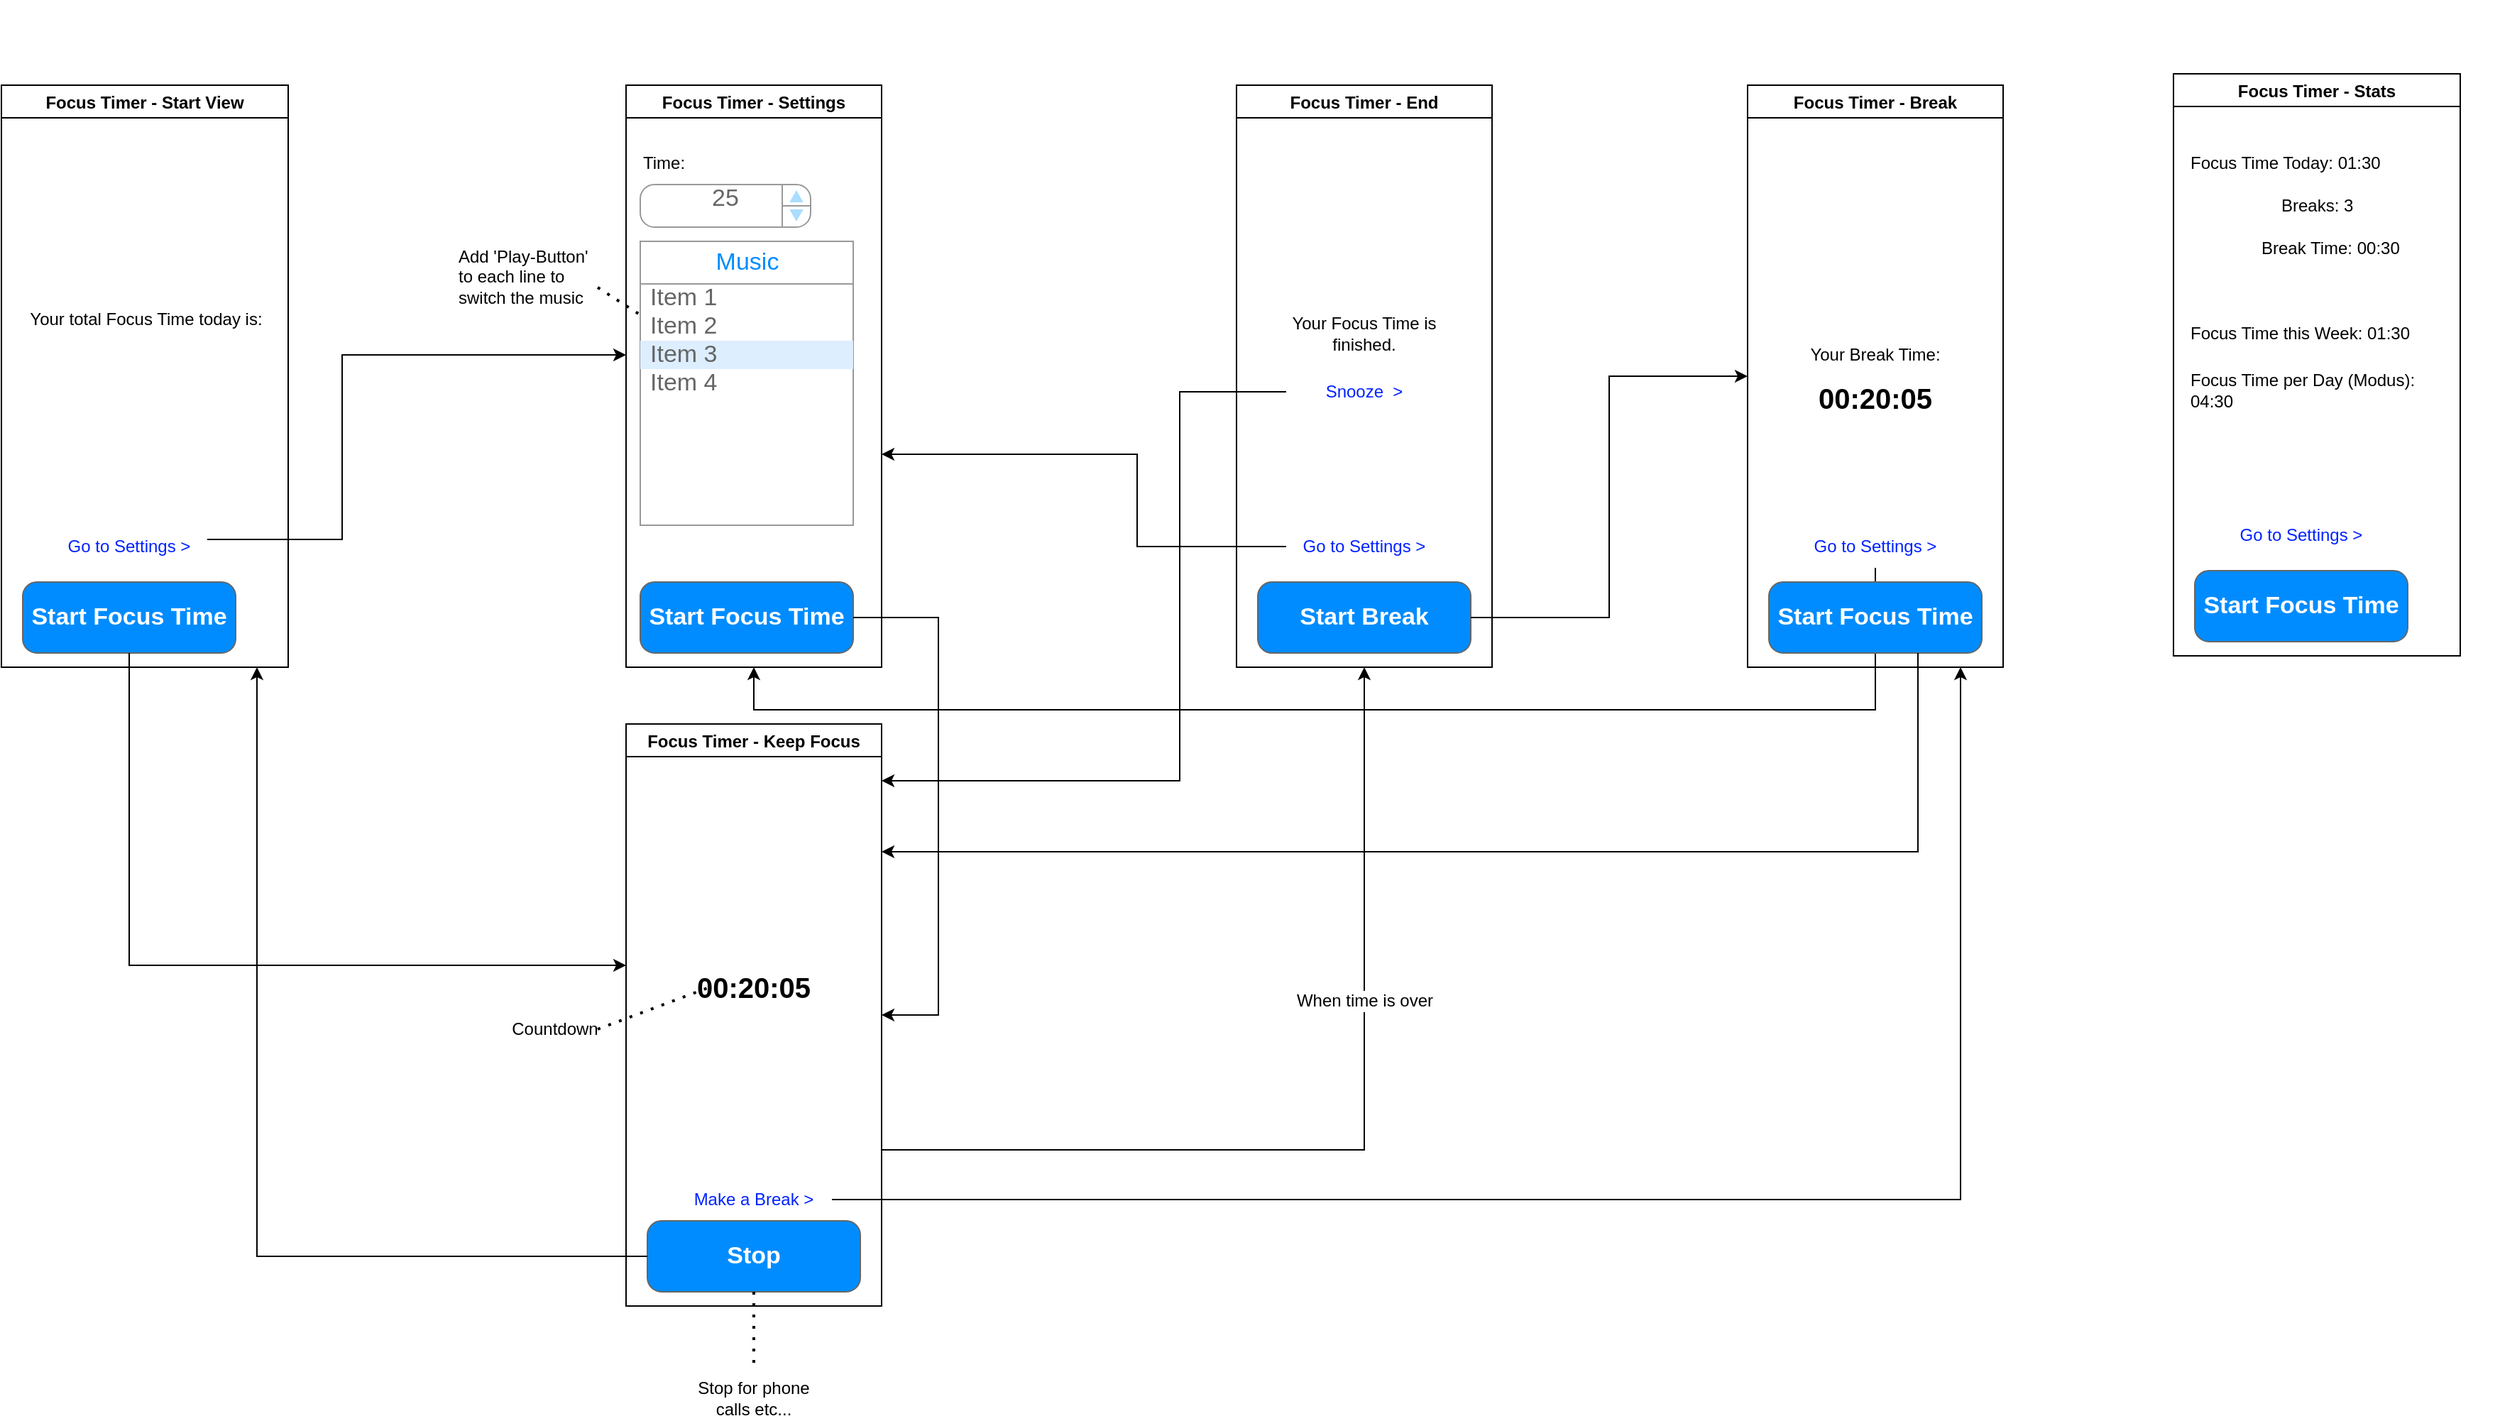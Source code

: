 <mxfile version="20.4.1" type="device"><diagram name="Page-1" id="f1b7ffb7-ca1e-a977-7cf5-a751b3c06c05"><mxGraphModel dx="2248" dy="705" grid="1" gridSize="10" guides="1" tooltips="1" connect="1" arrows="1" fold="1" page="1" pageScale="1" pageWidth="826" pageHeight="1169" background="#ffffff" math="0" shadow="0"><root><mxCell id="0"/><mxCell id="1" parent="0"/><mxCell id="MVP5gotej_pAPhnF4T3n-219" value="" style="endArrow=classic;html=1;rounded=0;fontSize=12;fontColor=#0022FF;align=center;edgeStyle=elbowEdgeStyle;elbow=vertical;" parent="1" source="MVP5gotej_pAPhnF4T3n-218" target="MVP5gotej_pAPhnF4T3n-155" edge="1"><mxGeometry width="50" height="50" relative="1" as="geometry"><mxPoint x="295" y="415" as="sourcePoint"/><mxPoint x="10" y="340" as="targetPoint"/><Array as="points"><mxPoint x="530" y="520"/><mxPoint x="450" y="360"/><mxPoint x="520" y="520"/><mxPoint x="520" y="520"/></Array></mxGeometry></mxCell><mxCell id="MVP5gotej_pAPhnF4T3n-155" value="Focus Timer - Settings" style="swimlane;" parent="1" vertex="1"><mxGeometry x="-180" y="80" width="180" height="410" as="geometry"/></mxCell><mxCell id="MVP5gotej_pAPhnF4T3n-157" value="25" style="strokeWidth=1;shadow=0;dashed=0;align=center;html=1;shape=mxgraph.mockup.forms.spinner;strokeColor=#999999;spinLayout=right;spinStyle=normal;adjStyle=triangle;fillColor=#aaddff;fontSize=17;fontColor=#666666;mainText=;html=1;overflow=fill;" parent="MVP5gotej_pAPhnF4T3n-155" vertex="1"><mxGeometry x="10" y="70" width="120" height="30" as="geometry"/></mxCell><mxCell id="MVP5gotej_pAPhnF4T3n-158" value="Time:" style="text;html=1;strokeColor=none;fillColor=none;align=left;verticalAlign=middle;whiteSpace=wrap;rounded=0;" parent="MVP5gotej_pAPhnF4T3n-155" vertex="1"><mxGeometry x="10" y="40" width="60" height="30" as="geometry"/></mxCell><mxCell id="MVP5gotej_pAPhnF4T3n-165" value="Start Focus Time" style="strokeWidth=1;shadow=0;dashed=0;align=center;html=1;shape=mxgraph.mockup.buttons.button;strokeColor=#666666;fontColor=#ffffff;mainText=;buttonStyle=round;fontSize=17;fontStyle=1;fillColor=#008cff;whiteSpace=wrap;" parent="MVP5gotej_pAPhnF4T3n-155" vertex="1"><mxGeometry x="10" y="350" width="150" height="50" as="geometry"/></mxCell><mxCell id="MVP5gotej_pAPhnF4T3n-159" value="" style="strokeWidth=1;shadow=0;dashed=0;align=center;html=1;shape=mxgraph.mockup.forms.rrect;rSize=0;strokeColor=#999999;fillColor=#ffffff;" parent="MVP5gotej_pAPhnF4T3n-155" vertex="1"><mxGeometry x="10" y="110" width="150" height="200" as="geometry"/></mxCell><mxCell id="MVP5gotej_pAPhnF4T3n-160" value="Music" style="strokeWidth=1;shadow=0;dashed=0;align=center;html=1;shape=mxgraph.mockup.forms.rrect;rSize=0;strokeColor=#999999;fontColor=#008cff;fontSize=17;fillColor=#ffffff;resizeWidth=1;" parent="MVP5gotej_pAPhnF4T3n-159" vertex="1"><mxGeometry width="150" height="30" relative="1" as="geometry"/></mxCell><mxCell id="MVP5gotej_pAPhnF4T3n-161" value="Item 1" style="strokeWidth=1;shadow=0;dashed=0;align=center;html=1;shape=mxgraph.mockup.forms.anchor;fontSize=17;fontColor=#666666;align=left;spacingLeft=5;resizeWidth=1;" parent="MVP5gotej_pAPhnF4T3n-159" vertex="1"><mxGeometry width="150" height="20" relative="1" as="geometry"><mxPoint y="30" as="offset"/></mxGeometry></mxCell><mxCell id="MVP5gotej_pAPhnF4T3n-162" value="Item 2" style="strokeWidth=1;shadow=0;dashed=0;align=center;html=1;shape=mxgraph.mockup.forms.anchor;fontSize=17;fontColor=#666666;align=left;spacingLeft=5;resizeWidth=1;" parent="MVP5gotej_pAPhnF4T3n-159" vertex="1"><mxGeometry width="150" height="20" relative="1" as="geometry"><mxPoint y="50" as="offset"/></mxGeometry></mxCell><mxCell id="MVP5gotej_pAPhnF4T3n-163" value="Item 3" style="strokeWidth=1;shadow=0;dashed=0;align=center;html=1;shape=mxgraph.mockup.forms.rrect;rSize=0;fontSize=17;fontColor=#666666;align=left;spacingLeft=5;fillColor=#ddeeff;strokeColor=none;resizeWidth=1;" parent="MVP5gotej_pAPhnF4T3n-159" vertex="1"><mxGeometry width="150" height="20" relative="1" as="geometry"><mxPoint y="70" as="offset"/></mxGeometry></mxCell><mxCell id="MVP5gotej_pAPhnF4T3n-164" value="Item 4" style="strokeWidth=1;shadow=0;dashed=0;align=center;html=1;shape=mxgraph.mockup.forms.anchor;fontSize=17;fontColor=#666666;align=left;spacingLeft=5;resizeWidth=1;" parent="MVP5gotej_pAPhnF4T3n-159" vertex="1"><mxGeometry width="150" height="20" relative="1" as="geometry"><mxPoint y="90" as="offset"/></mxGeometry></mxCell><mxCell id="MVP5gotej_pAPhnF4T3n-166" value="Add 'Play-Button' to each line to switch the music" style="text;html=1;strokeColor=none;fillColor=none;align=left;verticalAlign=middle;whiteSpace=wrap;rounded=0;" parent="1" vertex="1"><mxGeometry x="-300" y="200" width="100" height="30" as="geometry"/></mxCell><mxCell id="MVP5gotej_pAPhnF4T3n-167" value="" style="endArrow=none;dashed=1;html=1;dashPattern=1 3;strokeWidth=2;rounded=0;exitX=1;exitY=0.75;exitDx=0;exitDy=0;" parent="1" source="MVP5gotej_pAPhnF4T3n-166" target="MVP5gotej_pAPhnF4T3n-159" edge="1"><mxGeometry width="50" height="50" relative="1" as="geometry"><mxPoint x="-120" y="580" as="sourcePoint"/><mxPoint x="-70" y="530" as="targetPoint"/></mxGeometry></mxCell><mxCell id="MVP5gotej_pAPhnF4T3n-168" value="Focus Timer - Break" style="swimlane;" parent="1" vertex="1"><mxGeometry x="610" y="80" width="180" height="410" as="geometry"/></mxCell><mxCell id="MVP5gotej_pAPhnF4T3n-179" value="Your Break Time:" style="text;html=1;strokeColor=none;fillColor=none;align=center;verticalAlign=middle;whiteSpace=wrap;rounded=0;" parent="MVP5gotej_pAPhnF4T3n-168" vertex="1"><mxGeometry x="35" y="175" width="110" height="30" as="geometry"/></mxCell><mxCell id="MVP5gotej_pAPhnF4T3n-180" value="00:20:05" style="text;html=1;strokeColor=none;fillColor=none;align=center;verticalAlign=middle;whiteSpace=wrap;rounded=0;fontStyle=1;fontSize=20;" parent="MVP5gotej_pAPhnF4T3n-168" vertex="1"><mxGeometry x="60" y="205" width="60" height="30" as="geometry"/></mxCell><mxCell id="MVP5gotej_pAPhnF4T3n-181" value="Start Focus Time" style="strokeWidth=1;shadow=0;dashed=0;align=center;html=1;shape=mxgraph.mockup.buttons.button;strokeColor=#666666;fontColor=#ffffff;mainText=;buttonStyle=round;fontSize=17;fontStyle=1;fillColor=#008cff;whiteSpace=wrap;" parent="MVP5gotej_pAPhnF4T3n-168" vertex="1"><mxGeometry x="15" y="350" width="150" height="50" as="geometry"/></mxCell><mxCell id="MVP5gotej_pAPhnF4T3n-218" value="Go to Settings &amp;gt;" style="text;html=1;strokeColor=none;fillColor=none;align=center;verticalAlign=middle;whiteSpace=wrap;rounded=0;fontSize=12;fontStyle=0;fontColor=#0022FF;" parent="MVP5gotej_pAPhnF4T3n-168" vertex="1"><mxGeometry x="35" y="310" width="110" height="30" as="geometry"/></mxCell><mxCell id="MVP5gotej_pAPhnF4T3n-186" value="Focus Timer - Keep Focus" style="swimlane;" parent="1" vertex="1"><mxGeometry x="-180" y="530" width="180" height="410" as="geometry"/></mxCell><mxCell id="MVP5gotej_pAPhnF4T3n-189" value="Stop" style="strokeWidth=1;shadow=0;dashed=0;align=center;html=1;shape=mxgraph.mockup.buttons.button;strokeColor=#666666;fontColor=#ffffff;mainText=;buttonStyle=round;fontSize=17;fontStyle=1;fillColor=#008cff;whiteSpace=wrap;" parent="MVP5gotej_pAPhnF4T3n-186" vertex="1"><mxGeometry x="15" y="350" width="150" height="50" as="geometry"/></mxCell><mxCell id="MVP5gotej_pAPhnF4T3n-200" value="00:20:05" style="text;html=1;strokeColor=none;fillColor=none;align=center;verticalAlign=middle;whiteSpace=wrap;rounded=0;fontStyle=1;fontSize=20;" parent="MVP5gotej_pAPhnF4T3n-186" vertex="1"><mxGeometry x="60" y="170" width="60" height="30" as="geometry"/></mxCell><mxCell id="MVP5gotej_pAPhnF4T3n-231" value="Make a Break &amp;gt;" style="text;html=1;strokeColor=none;fillColor=none;align=center;verticalAlign=middle;whiteSpace=wrap;rounded=0;fontSize=12;fontStyle=0;fontColor=#0022FF;" parent="MVP5gotej_pAPhnF4T3n-186" vertex="1"><mxGeometry x="35" y="320" width="110" height="30" as="geometry"/></mxCell><mxCell id="MVP5gotej_pAPhnF4T3n-199" value="" style="endArrow=classic;html=1;rounded=0;fontSize=20;edgeStyle=orthogonalEdgeStyle;" parent="1" source="MVP5gotej_pAPhnF4T3n-231" target="MVP5gotej_pAPhnF4T3n-168" edge="1"><mxGeometry width="50" height="50" relative="1" as="geometry"><mxPoint x="90" y="580" as="sourcePoint"/><mxPoint x="140" y="530" as="targetPoint"/><Array as="points"><mxPoint x="760" y="865"/></Array></mxGeometry></mxCell><mxCell id="MVP5gotej_pAPhnF4T3n-201" value="Countdown" style="text;html=1;strokeColor=none;fillColor=none;align=center;verticalAlign=middle;whiteSpace=wrap;rounded=0;fontSize=12;" parent="1" vertex="1"><mxGeometry x="-260" y="730" width="60" height="30" as="geometry"/></mxCell><mxCell id="MVP5gotej_pAPhnF4T3n-204" value="" style="endArrow=none;dashed=1;html=1;dashPattern=1 3;strokeWidth=2;rounded=0;fontSize=12;exitX=1;exitY=0.5;exitDx=0;exitDy=0;entryX=0;entryY=0.5;entryDx=0;entryDy=0;" parent="1" source="MVP5gotej_pAPhnF4T3n-201" target="MVP5gotej_pAPhnF4T3n-200" edge="1"><mxGeometry width="50" height="50" relative="1" as="geometry"><mxPoint x="80" y="720" as="sourcePoint"/><mxPoint x="130" y="670" as="targetPoint"/></mxGeometry></mxCell><mxCell id="MVP5gotej_pAPhnF4T3n-205" value="" style="endArrow=classic;html=1;rounded=0;fontSize=12;edgeStyle=elbowEdgeStyle;" parent="1" source="MVP5gotej_pAPhnF4T3n-165" target="MVP5gotej_pAPhnF4T3n-186" edge="1"><mxGeometry width="50" height="50" relative="1" as="geometry"><mxPoint x="80" y="550" as="sourcePoint"/><mxPoint x="130" y="500" as="targetPoint"/><Array as="points"><mxPoint x="40" y="370"/></Array></mxGeometry></mxCell><mxCell id="MVP5gotej_pAPhnF4T3n-207" value="Focus Timer - End" style="swimlane;" parent="1" vertex="1"><mxGeometry x="250" y="80" width="180" height="410" as="geometry"/></mxCell><mxCell id="MVP5gotej_pAPhnF4T3n-208" value="Your Focus Time is finished." style="text;html=1;strokeColor=none;fillColor=none;align=center;verticalAlign=middle;whiteSpace=wrap;rounded=0;" parent="MVP5gotej_pAPhnF4T3n-207" vertex="1"><mxGeometry x="35" y="160" width="110" height="30" as="geometry"/></mxCell><mxCell id="MVP5gotej_pAPhnF4T3n-210" value="Start Break" style="strokeWidth=1;shadow=0;dashed=0;align=center;html=1;shape=mxgraph.mockup.buttons.button;strokeColor=#666666;fontColor=#ffffff;mainText=;buttonStyle=round;fontSize=17;fontStyle=1;fillColor=#008cff;whiteSpace=wrap;" parent="MVP5gotej_pAPhnF4T3n-207" vertex="1"><mxGeometry x="15" y="350" width="150" height="50" as="geometry"/></mxCell><mxCell id="MVP5gotej_pAPhnF4T3n-212" value="Go to Settings &amp;gt;" style="text;html=1;strokeColor=none;fillColor=none;align=center;verticalAlign=middle;whiteSpace=wrap;rounded=0;fontSize=12;fontStyle=0;fontColor=#0022FF;" parent="MVP5gotej_pAPhnF4T3n-207" vertex="1"><mxGeometry x="35" y="310" width="110" height="30" as="geometry"/></mxCell><mxCell id="TDfAbqtwtTDkD66b4viC-1" value="Snooze&amp;nbsp; &amp;gt;" style="text;html=1;strokeColor=none;fillColor=none;align=center;verticalAlign=middle;whiteSpace=wrap;rounded=0;fontSize=12;fontStyle=0;fontColor=#0022FF;" vertex="1" parent="MVP5gotej_pAPhnF4T3n-207"><mxGeometry x="35" y="201" width="110" height="30" as="geometry"/></mxCell><mxCell id="MVP5gotej_pAPhnF4T3n-216" value="" style="endArrow=classic;html=1;rounded=0;fontSize=12;fontColor=#0022FF;align=center;edgeStyle=elbowEdgeStyle;" parent="1" source="MVP5gotej_pAPhnF4T3n-212" target="MVP5gotej_pAPhnF4T3n-155" edge="1"><mxGeometry width="50" height="50" relative="1" as="geometry"><mxPoint x="200" y="520" as="sourcePoint"/><mxPoint x="250" y="470" as="targetPoint"/><Array as="points"><mxPoint x="180" y="340"/></Array></mxGeometry></mxCell><mxCell id="MVP5gotej_pAPhnF4T3n-217" value="" style="endArrow=classic;html=1;rounded=0;fontSize=12;fontColor=#0022FF;edgeStyle=orthogonalEdgeStyle;" parent="1" source="MVP5gotej_pAPhnF4T3n-210" target="MVP5gotej_pAPhnF4T3n-168" edge="1"><mxGeometry width="50" height="50" relative="1" as="geometry"><mxPoint x="510" y="610" as="sourcePoint"/><mxPoint x="560" y="560" as="targetPoint"/></mxGeometry></mxCell><mxCell id="MVP5gotej_pAPhnF4T3n-220" value="" style="endArrow=classic;html=1;rounded=0;fontSize=12;fontColor=#0022FF;elbow=vertical;edgeStyle=elbowEdgeStyle;" parent="1" source="MVP5gotej_pAPhnF4T3n-181" target="MVP5gotej_pAPhnF4T3n-186" edge="1"><mxGeometry width="50" height="50" relative="1" as="geometry"><mxPoint x="510" y="660" as="sourcePoint"/><mxPoint x="560" y="610" as="targetPoint"/><Array as="points"><mxPoint x="730" y="620"/><mxPoint x="330" y="670"/></Array></mxGeometry></mxCell><mxCell id="MVP5gotej_pAPhnF4T3n-221" value="" style="endArrow=classic;html=1;rounded=0;fontSize=12;fontColor=#0022FF;entryX=0.5;entryY=1;entryDx=0;entryDy=0;edgeStyle=elbowEdgeStyle;" parent="1" source="MVP5gotej_pAPhnF4T3n-186" target="MVP5gotej_pAPhnF4T3n-207" edge="1"><mxGeometry width="50" height="50" relative="1" as="geometry"><mxPoint x="350" y="790" as="sourcePoint"/><mxPoint x="400" y="740" as="targetPoint"/><Array as="points"><mxPoint x="340" y="830"/><mxPoint x="340" y="600"/></Array></mxGeometry></mxCell><mxCell id="MVP5gotej_pAPhnF4T3n-222" value="When time is over" style="edgeLabel;html=1;align=center;verticalAlign=middle;resizable=0;points=[];fontSize=12;fontColor=#000000;" parent="MVP5gotej_pAPhnF4T3n-221" vertex="1" connectable="0"><mxGeometry x="0.309" relative="1" as="geometry"><mxPoint as="offset"/></mxGeometry></mxCell><mxCell id="MVP5gotej_pAPhnF4T3n-223" value="" style="shape=image;html=1;verticalAlign=top;verticalLabelPosition=bottom;labelBackgroundColor=#ffffff;imageAspect=0;aspect=fixed;image=https://cdn2.iconfinder.com/data/icons/user-interface-169/32/bell-128.png;fontSize=12;fontColor=#000000;" parent="1" vertex="1"><mxGeometry x="314" y="20" width="52" height="52" as="geometry"/></mxCell><mxCell id="MVP5gotej_pAPhnF4T3n-232" value="Stop for phone calls etc..." style="text;html=1;strokeColor=none;fillColor=none;align=center;verticalAlign=middle;whiteSpace=wrap;rounded=0;fontSize=12;fontColor=#000000;" parent="1" vertex="1"><mxGeometry x="-135" y="990" width="90" height="30" as="geometry"/></mxCell><mxCell id="MVP5gotej_pAPhnF4T3n-234" value="" style="endArrow=none;dashed=1;html=1;dashPattern=1 3;strokeWidth=2;rounded=0;fontSize=12;fontColor=#000000;" parent="1" target="MVP5gotej_pAPhnF4T3n-189" edge="1"><mxGeometry width="50" height="50" relative="1" as="geometry"><mxPoint x="-90" y="980" as="sourcePoint"/><mxPoint x="440" y="740" as="targetPoint"/></mxGeometry></mxCell><mxCell id="hmSVjqWT71PVAOj1vNmM-1" value="Focus Timer - Stats" style="swimlane;" parent="1" vertex="1"><mxGeometry x="910" y="72" width="202" height="410" as="geometry"/></mxCell><mxCell id="hmSVjqWT71PVAOj1vNmM-4" value="Start Focus Time" style="strokeWidth=1;shadow=0;dashed=0;align=center;html=1;shape=mxgraph.mockup.buttons.button;strokeColor=#666666;fontColor=#ffffff;mainText=;buttonStyle=round;fontSize=17;fontStyle=1;fillColor=#008cff;whiteSpace=wrap;" parent="hmSVjqWT71PVAOj1vNmM-1" vertex="1"><mxGeometry x="15" y="350" width="150" height="50" as="geometry"/></mxCell><mxCell id="hmSVjqWT71PVAOj1vNmM-5" value="Go to Settings &amp;gt;" style="text;html=1;strokeColor=none;fillColor=none;align=center;verticalAlign=middle;whiteSpace=wrap;rounded=0;fontSize=12;fontStyle=0;fontColor=#0022FF;" parent="hmSVjqWT71PVAOj1vNmM-1" vertex="1"><mxGeometry x="35" y="310" width="110" height="30" as="geometry"/></mxCell><mxCell id="hmSVjqWT71PVAOj1vNmM-6" value="Focus Time Today: 01:30" style="text;html=1;strokeColor=none;fillColor=none;align=left;verticalAlign=middle;whiteSpace=wrap;rounded=0;" parent="hmSVjqWT71PVAOj1vNmM-1" vertex="1"><mxGeometry x="10" y="48" width="155" height="30" as="geometry"/></mxCell><mxCell id="hmSVjqWT71PVAOj1vNmM-7" value="Break Time: 00:30" style="text;html=1;strokeColor=none;fillColor=none;align=left;verticalAlign=middle;whiteSpace=wrap;rounded=0;" parent="hmSVjqWT71PVAOj1vNmM-1" vertex="1"><mxGeometry x="60" y="108" width="155" height="30" as="geometry"/></mxCell><mxCell id="hmSVjqWT71PVAOj1vNmM-8" value="Breaks: 3" style="text;html=1;strokeColor=none;fillColor=none;align=left;verticalAlign=middle;whiteSpace=wrap;rounded=0;" parent="hmSVjqWT71PVAOj1vNmM-1" vertex="1"><mxGeometry x="74" y="78" width="155" height="30" as="geometry"/></mxCell><mxCell id="hmSVjqWT71PVAOj1vNmM-9" value="Focus Time this Week: 01:30" style="text;html=1;strokeColor=none;fillColor=none;align=left;verticalAlign=middle;whiteSpace=wrap;rounded=0;" parent="hmSVjqWT71PVAOj1vNmM-1" vertex="1"><mxGeometry x="10" y="168" width="180" height="30" as="geometry"/></mxCell><mxCell id="hmSVjqWT71PVAOj1vNmM-10" value="Focus Time per Day (Modus): 04:30" style="text;html=1;strokeColor=none;fillColor=none;align=left;verticalAlign=middle;whiteSpace=wrap;rounded=0;" parent="hmSVjqWT71PVAOj1vNmM-1" vertex="1"><mxGeometry x="10" y="208" width="180" height="30" as="geometry"/></mxCell><mxCell id="hmSVjqWT71PVAOj1vNmM-11" value="" style="endArrow=classic;html=1;rounded=0;edgeStyle=elbowEdgeStyle;" parent="1" source="MVP5gotej_pAPhnF4T3n-189" target="TDfAbqtwtTDkD66b4viC-3" edge="1"><mxGeometry width="50" height="50" relative="1" as="geometry"><mxPoint x="230" y="1010" as="sourcePoint"/><mxPoint x="360" y="302" as="targetPoint"/><Array as="points"><mxPoint x="-440" y="590"/><mxPoint x="390" y="610"/></Array></mxGeometry></mxCell><mxCell id="TDfAbqtwtTDkD66b4viC-2" value="" style="endArrow=classic;html=1;rounded=0;edgeStyle=orthogonalEdgeStyle;" edge="1" parent="1" source="TDfAbqtwtTDkD66b4viC-1" target="MVP5gotej_pAPhnF4T3n-186"><mxGeometry width="50" height="50" relative="1" as="geometry"><mxPoint x="500" y="710" as="sourcePoint"/><mxPoint x="550" y="660" as="targetPoint"/><Array as="points"><mxPoint x="210" y="296"/><mxPoint x="210" y="570"/></Array></mxGeometry></mxCell><mxCell id="TDfAbqtwtTDkD66b4viC-3" value="Focus Timer - Start View" style="swimlane;" vertex="1" parent="1"><mxGeometry x="-620" y="80" width="202" height="410" as="geometry"/></mxCell><mxCell id="TDfAbqtwtTDkD66b4viC-4" value="Start Focus Time" style="strokeWidth=1;shadow=0;dashed=0;align=center;html=1;shape=mxgraph.mockup.buttons.button;strokeColor=#666666;fontColor=#ffffff;mainText=;buttonStyle=round;fontSize=17;fontStyle=1;fillColor=#008cff;whiteSpace=wrap;" vertex="1" parent="TDfAbqtwtTDkD66b4viC-3"><mxGeometry x="15" y="350" width="150" height="50" as="geometry"/></mxCell><mxCell id="TDfAbqtwtTDkD66b4viC-5" value="Go to Settings &amp;gt;" style="text;html=1;strokeColor=none;fillColor=none;align=center;verticalAlign=middle;whiteSpace=wrap;rounded=0;fontSize=12;fontStyle=0;fontColor=#0022FF;" vertex="1" parent="TDfAbqtwtTDkD66b4viC-3"><mxGeometry x="35" y="310" width="110" height="30" as="geometry"/></mxCell><mxCell id="TDfAbqtwtTDkD66b4viC-11" value="Your total Focus Time today is:" style="text;html=1;strokeColor=none;fillColor=none;align=center;verticalAlign=middle;whiteSpace=wrap;rounded=0;" vertex="1" parent="TDfAbqtwtTDkD66b4viC-3"><mxGeometry x="15" y="150" width="174" height="30" as="geometry"/></mxCell><mxCell id="TDfAbqtwtTDkD66b4viC-12" value="" style="endArrow=classic;html=1;rounded=0;edgeStyle=orthogonalEdgeStyle;" edge="1" parent="1" source="TDfAbqtwtTDkD66b4viC-5" target="MVP5gotej_pAPhnF4T3n-155"><mxGeometry width="50" height="50" relative="1" as="geometry"><mxPoint x="-180" y="380" as="sourcePoint"/><mxPoint x="-50" y="130" as="targetPoint"/><Array as="points"><mxPoint x="-380" y="400"/><mxPoint x="-380" y="270"/></Array></mxGeometry></mxCell><mxCell id="TDfAbqtwtTDkD66b4viC-13" value="" style="endArrow=classic;html=1;rounded=0;edgeStyle=elbowEdgeStyle;elbow=vertical;" edge="1" parent="1" source="TDfAbqtwtTDkD66b4viC-4" target="MVP5gotej_pAPhnF4T3n-186"><mxGeometry width="50" height="50" relative="1" as="geometry"><mxPoint x="-580" y="670" as="sourcePoint"/><mxPoint x="-530" y="620" as="targetPoint"/><Array as="points"><mxPoint x="-340" y="700"/></Array></mxGeometry></mxCell></root></mxGraphModel></diagram></mxfile>
